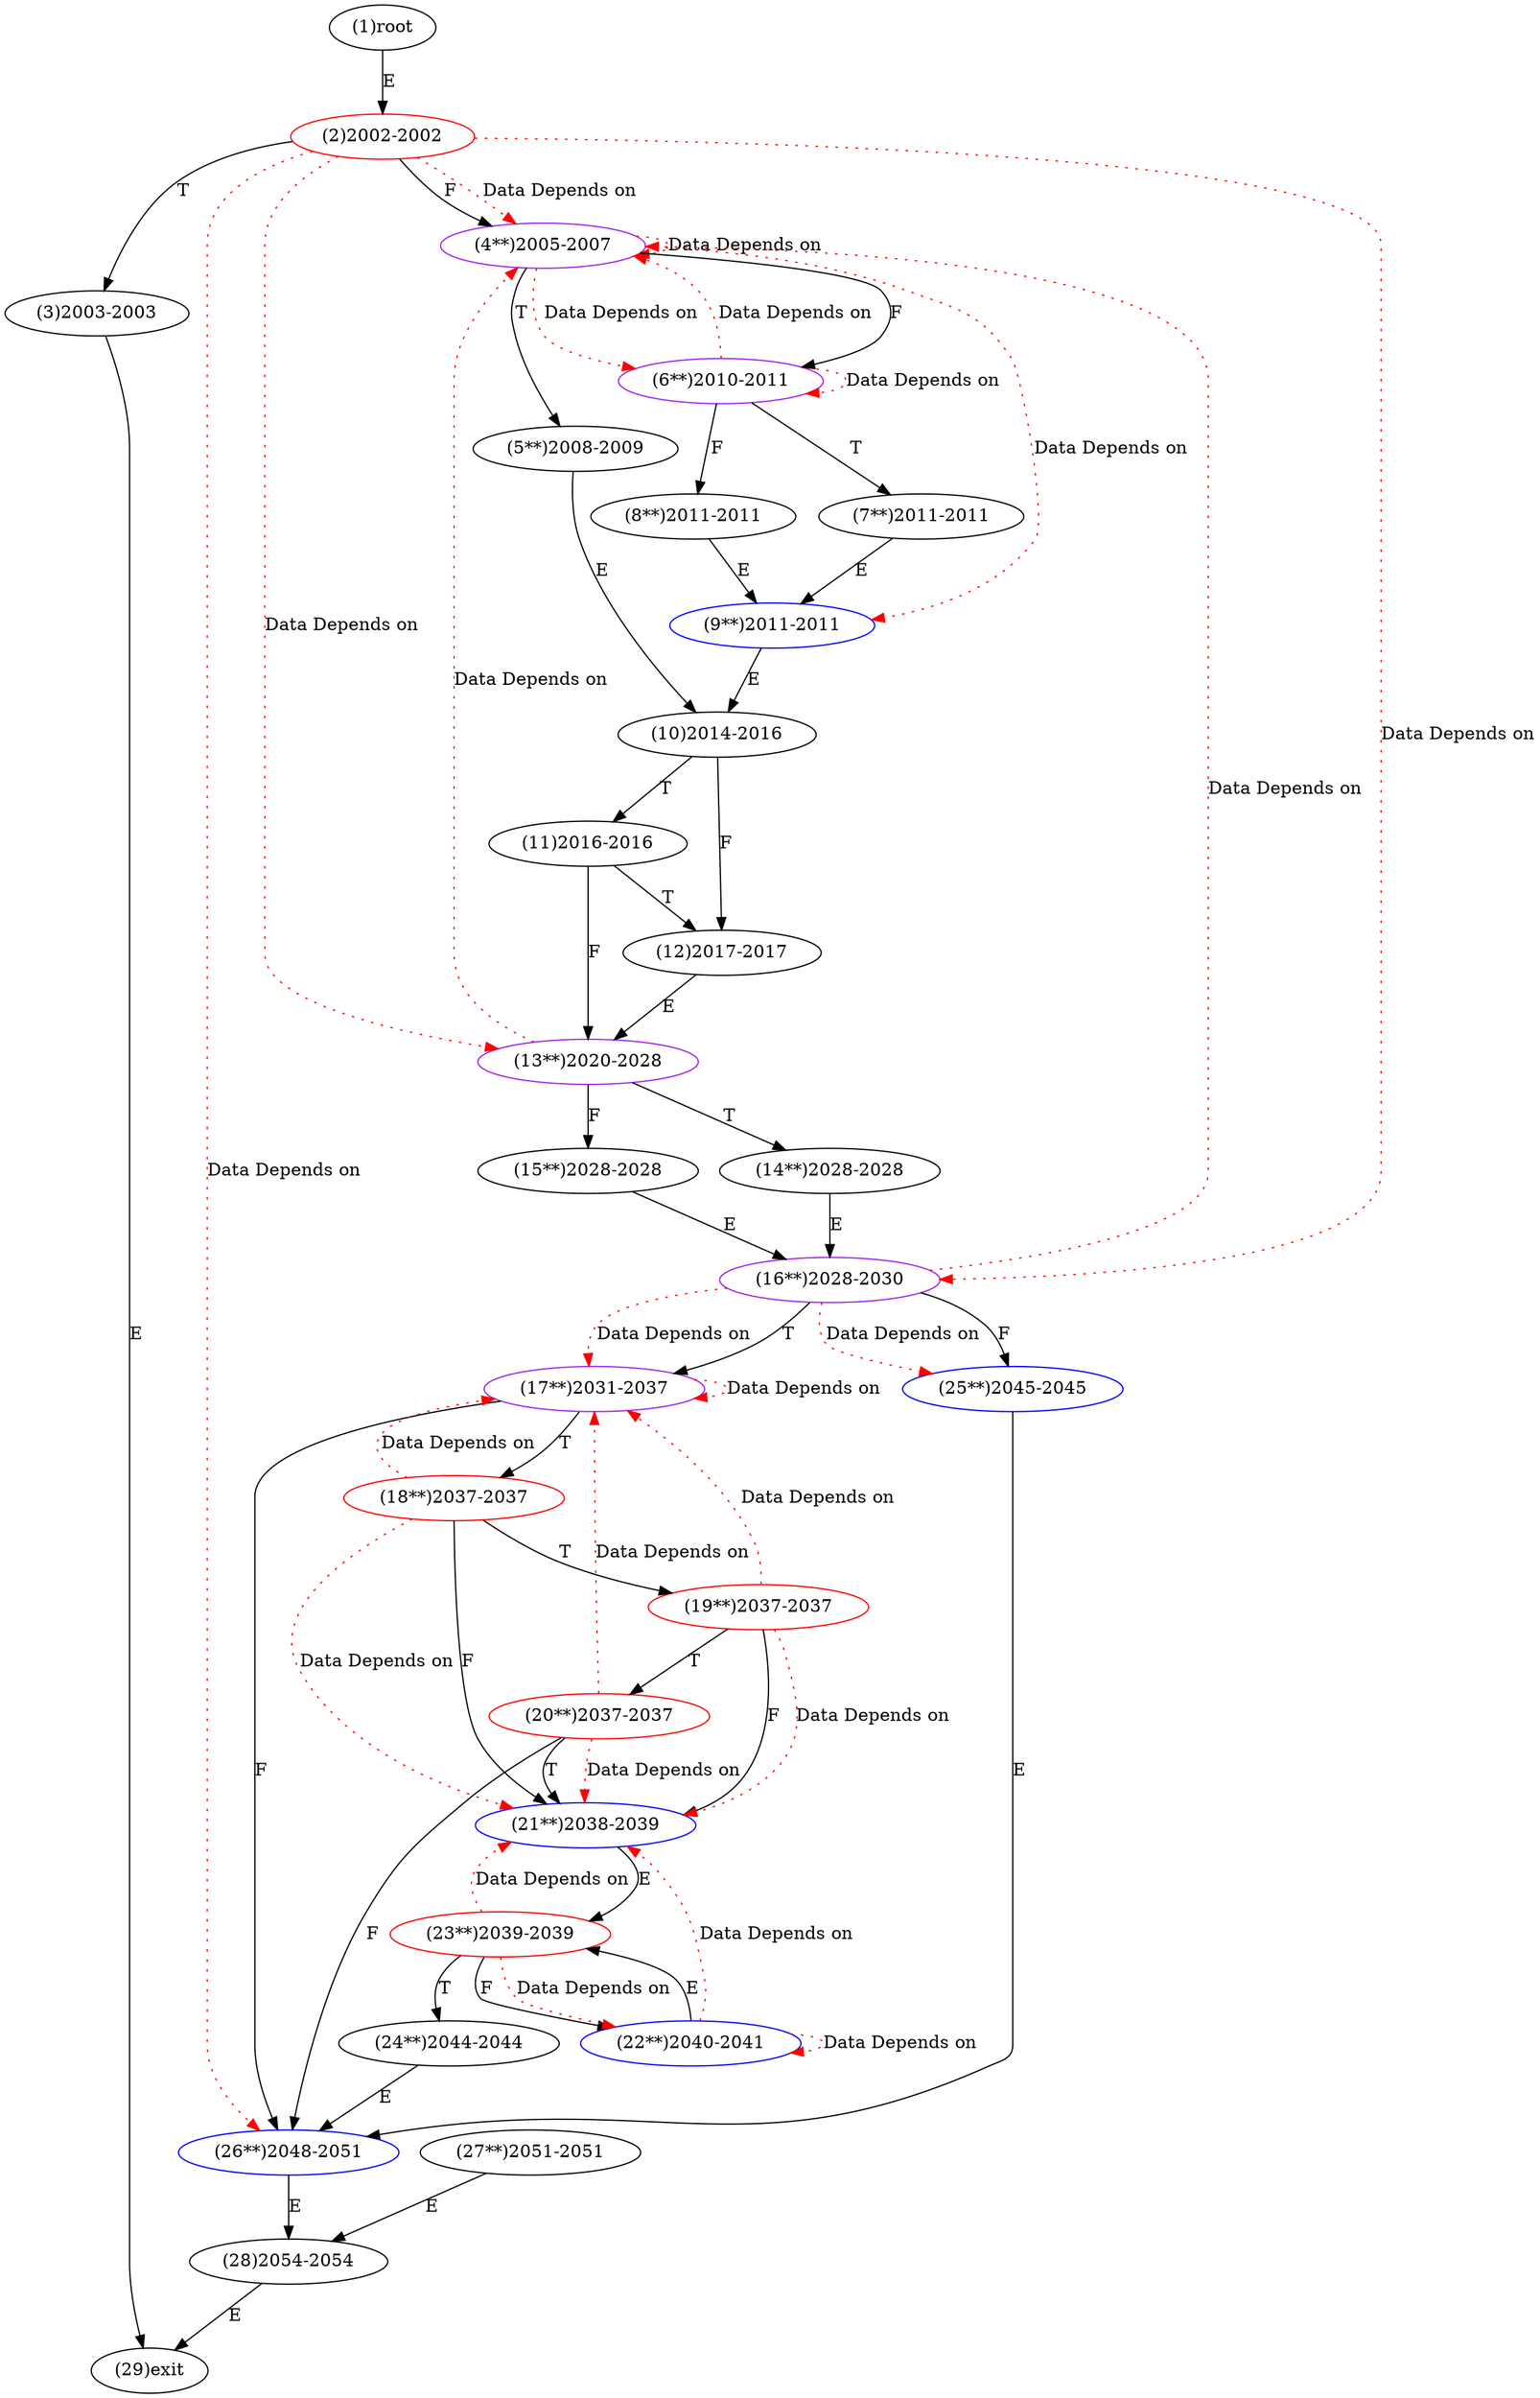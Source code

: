 digraph "" { 
1[ label="(1)root"];
2[ label="(2)2002-2002",color=red];
3[ label="(3)2003-2003"];
4[ label="(4**)2005-2007",color=purple];
5[ label="(5**)2008-2009"];
6[ label="(6**)2010-2011",color=purple];
7[ label="(7**)2011-2011"];
8[ label="(8**)2011-2011"];
9[ label="(9**)2011-2011",color=blue];
10[ label="(10)2014-2016"];
11[ label="(11)2016-2016"];
12[ label="(12)2017-2017"];
13[ label="(13**)2020-2028",color=purple];
14[ label="(14**)2028-2028"];
15[ label="(15**)2028-2028"];
17[ label="(17**)2031-2037",color=purple];
16[ label="(16**)2028-2030",color=purple];
19[ label="(19**)2037-2037",color=red];
18[ label="(18**)2037-2037",color=red];
21[ label="(21**)2038-2039",color=blue];
20[ label="(20**)2037-2037",color=red];
23[ label="(23**)2039-2039",color=red];
22[ label="(22**)2040-2041",color=blue];
25[ label="(25**)2045-2045",color=blue];
24[ label="(24**)2044-2044"];
27[ label="(27**)2051-2051"];
26[ label="(26**)2048-2051",color=blue];
29[ label="(29)exit"];
28[ label="(28)2054-2054"];
1->2[ label="E"];
2->4[ label="F"];
2->3[ label="T"];
3->29[ label="E"];
4->6[ label="F"];
4->5[ label="T"];
5->10[ label="E"];
6->8[ label="F"];
6->7[ label="T"];
7->9[ label="E"];
8->9[ label="E"];
9->10[ label="E"];
10->12[ label="F"];
10->11[ label="T"];
11->13[ label="F"];
11->12[ label="T"];
12->13[ label="E"];
13->15[ label="F"];
13->14[ label="T"];
14->16[ label="E"];
15->16[ label="E"];
16->25[ label="F"];
16->17[ label="T"];
17->26[ label="F"];
17->18[ label="T"];
18->21[ label="F"];
18->19[ label="T"];
19->21[ label="F"];
19->20[ label="T"];
20->26[ label="F"];
20->21[ label="T"];
21->23[ label="E"];
22->23[ label="E"];
23->22[ label="F"];
23->24[ label="T"];
24->26[ label="E"];
25->26[ label="E"];
26->28[ label="E"];
27->28[ label="E"];
28->29[ label="E"];
2->16[ color="red" label="Data Depends on" style = dotted ];
2->4[ color="red" label="Data Depends on" style = dotted ];
2->26[ color="red" label="Data Depends on" style = dotted ];
2->13[ color="red" label="Data Depends on" style = dotted ];
4->4[ color="red" label="Data Depends on" style = dotted ];
4->6[ color="red" label="Data Depends on" style = dotted ];
4->9[ color="red" label="Data Depends on" style = dotted ];
6->6[ color="red" label="Data Depends on" style = dotted ];
6->4[ color="red" label="Data Depends on" style = dotted ];
13->4[ color="red" label="Data Depends on" style = dotted ];
17->17[ color="red" label="Data Depends on" style = dotted ];
16->17[ color="red" label="Data Depends on" style = dotted ];
16->4[ color="red" label="Data Depends on" style = dotted ];
16->25[ color="red" label="Data Depends on" style = dotted ];
19->17[ color="red" label="Data Depends on" style = dotted ];
19->21[ color="red" label="Data Depends on" style = dotted ];
18->17[ color="red" label="Data Depends on" style = dotted ];
18->21[ color="red" label="Data Depends on" style = dotted ];
20->21[ color="red" label="Data Depends on" style = dotted ];
20->17[ color="red" label="Data Depends on" style = dotted ];
23->22[ color="red" label="Data Depends on" style = dotted ];
23->21[ color="red" label="Data Depends on" style = dotted ];
22->22[ color="red" label="Data Depends on" style = dotted ];
22->21[ color="red" label="Data Depends on" style = dotted ];
}